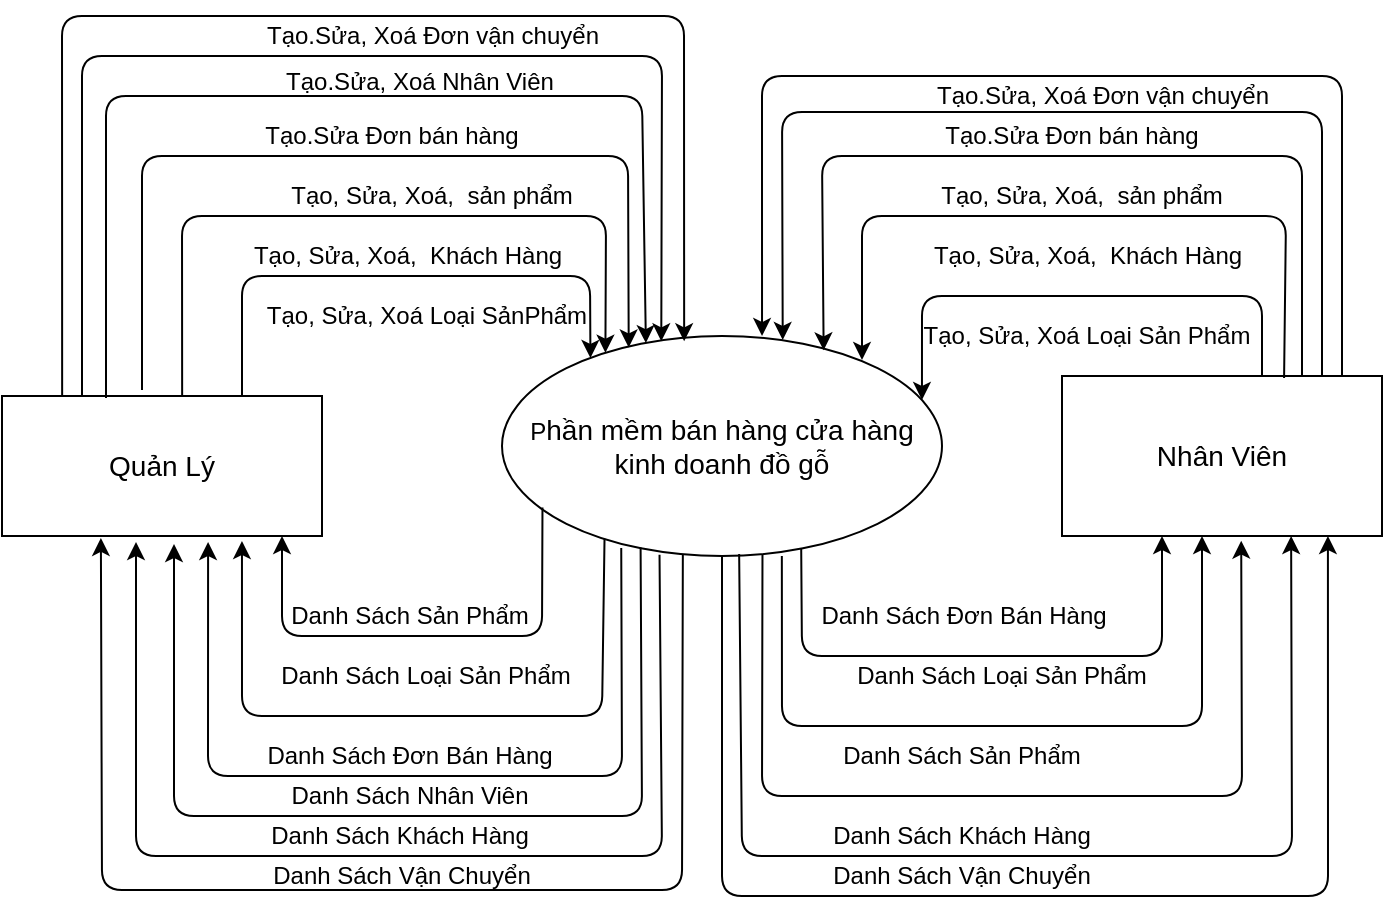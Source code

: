 <mxfile version="13.9.0" type="device"><diagram id="2A6FBW6yBZDBln0oNt5t" name="Page-1"><mxGraphModel dx="1384" dy="659" grid="1" gridSize="10" guides="1" tooltips="1" connect="1" arrows="1" fold="1" page="1" pageScale="1" pageWidth="827" pageHeight="1169" math="0" shadow="0"><root><mxCell id="0"/><mxCell id="1" parent="0"/><mxCell id="mTeRqC5lW75fGUgjefmi-1" value="P&lt;font style=&quot;font-size: 14px&quot;&gt;hần mềm bán hàng cửa hàng kinh doanh đồ gỗ&lt;/font&gt;" style="ellipse;whiteSpace=wrap;html=1;" parent="1" vertex="1"><mxGeometry x="390" y="290" width="220" height="110" as="geometry"/></mxCell><mxCell id="mTeRqC5lW75fGUgjefmi-2" value="&lt;font style=&quot;font-size: 14px&quot;&gt;Quản Lý&lt;/font&gt;" style="rounded=0;whiteSpace=wrap;html=1;" parent="1" vertex="1"><mxGeometry x="140" y="320" width="160" height="70" as="geometry"/></mxCell><mxCell id="mTeRqC5lW75fGUgjefmi-3" value="&lt;font style=&quot;font-size: 14px&quot;&gt;Nhân Viên&lt;/font&gt;" style="rounded=0;whiteSpace=wrap;html=1;" parent="1" vertex="1"><mxGeometry x="670" y="310" width="160" height="80" as="geometry"/></mxCell><mxCell id="mTeRqC5lW75fGUgjefmi-5" value="" style="endArrow=classic;html=1;entryX=0.875;entryY=1;entryDx=0;entryDy=0;entryPerimeter=0;exitX=0.233;exitY=0.921;exitDx=0;exitDy=0;exitPerimeter=0;" parent="1" source="mTeRqC5lW75fGUgjefmi-1" edge="1"><mxGeometry width="50" height="50" relative="1" as="geometry"><mxPoint x="440" y="410" as="sourcePoint"/><mxPoint x="259.98" y="392.52" as="targetPoint"/><Array as="points"><mxPoint x="440" y="480"/><mxPoint x="380" y="480"/><mxPoint x="260" y="480"/></Array></mxGeometry></mxCell><mxCell id="mTeRqC5lW75fGUgjefmi-6" value="" style="endArrow=classic;html=1;entryX=0.875;entryY=1;entryDx=0;entryDy=0;entryPerimeter=0;exitX=0.092;exitY=0.779;exitDx=0;exitDy=0;exitPerimeter=0;" parent="1" edge="1" source="mTeRqC5lW75fGUgjefmi-1"><mxGeometry width="50" height="50" relative="1" as="geometry"><mxPoint x="410.02" y="379.98" as="sourcePoint"/><mxPoint x="280" y="390" as="targetPoint"/><Array as="points"><mxPoint x="410" y="440"/><mxPoint x="280" y="440"/></Array></mxGeometry></mxCell><mxCell id="mTeRqC5lW75fGUgjefmi-8" value="Danh Sách Sản Phẩm" style="text;html=1;strokeColor=none;fillColor=none;align=center;verticalAlign=middle;whiteSpace=wrap;rounded=0;" parent="1" vertex="1"><mxGeometry x="274" y="420" width="140" height="20" as="geometry"/></mxCell><mxCell id="mTeRqC5lW75fGUgjefmi-11" value="Danh Sách Loại Sản Phẩm" style="text;html=1;strokeColor=none;fillColor=none;align=center;verticalAlign=middle;whiteSpace=wrap;rounded=0;" parent="1" vertex="1"><mxGeometry x="274" y="450" width="156" height="20" as="geometry"/></mxCell><mxCell id="mTeRqC5lW75fGUgjefmi-13" value="" style="endArrow=classic;html=1;entryX=0.644;entryY=1.043;entryDx=0;entryDy=0;entryPerimeter=0;exitX=0.271;exitY=0.964;exitDx=0;exitDy=0;exitPerimeter=0;" parent="1" source="mTeRqC5lW75fGUgjefmi-1" target="mTeRqC5lW75fGUgjefmi-2" edge="1"><mxGeometry width="50" height="50" relative="1" as="geometry"><mxPoint x="376.02" y="450" as="sourcePoint"/><mxPoint x="246" y="460.02" as="targetPoint"/><Array as="points"><mxPoint x="450" y="510"/><mxPoint x="243" y="510"/></Array></mxGeometry></mxCell><mxCell id="mTeRqC5lW75fGUgjefmi-14" value="Danh Sách Đơn Bán Hàng" style="text;html=1;strokeColor=none;fillColor=none;align=center;verticalAlign=middle;whiteSpace=wrap;rounded=0;" parent="1" vertex="1"><mxGeometry x="251" y="490.02" width="186" height="20" as="geometry"/></mxCell><mxCell id="mTeRqC5lW75fGUgjefmi-17" value="" style="endArrow=classic;html=1;exitX=0.315;exitY=0.961;exitDx=0;exitDy=0;exitPerimeter=0;" parent="1" edge="1" source="mTeRqC5lW75fGUgjefmi-1"><mxGeometry width="50" height="50" relative="1" as="geometry"><mxPoint x="460" y="400" as="sourcePoint"/><mxPoint x="226" y="394" as="targetPoint"/><Array as="points"><mxPoint x="460" y="530"/><mxPoint x="226" y="530.03"/></Array></mxGeometry></mxCell><mxCell id="mTeRqC5lW75fGUgjefmi-18" value="Danh Sách Nhân Viên" style="text;html=1;strokeColor=none;fillColor=none;align=center;verticalAlign=middle;whiteSpace=wrap;rounded=0;" parent="1" vertex="1"><mxGeometry x="274" y="510.02" width="140" height="20" as="geometry"/></mxCell><mxCell id="mTeRqC5lW75fGUgjefmi-25" value="Danh Sách Loại Sản Phẩm" style="text;html=1;strokeColor=none;fillColor=none;align=center;verticalAlign=middle;whiteSpace=wrap;rounded=0;" parent="1" vertex="1"><mxGeometry x="560" y="450" width="160" height="20" as="geometry"/></mxCell><mxCell id="mTeRqC5lW75fGUgjefmi-27" value="Danh Sách Đơn Bán Hàng" style="text;html=1;strokeColor=none;fillColor=none;align=center;verticalAlign=middle;whiteSpace=wrap;rounded=0;" parent="1" vertex="1"><mxGeometry x="528" y="420.0" width="186" height="20" as="geometry"/></mxCell><mxCell id="mTeRqC5lW75fGUgjefmi-28" value="" style="endArrow=classic;html=1;entryX=0.731;entryY=0.065;entryDx=0;entryDy=0;entryPerimeter=0;" parent="1" target="mTeRqC5lW75fGUgjefmi-1" edge="1"><mxGeometry width="50" height="50" relative="1" as="geometry"><mxPoint x="790" y="310" as="sourcePoint"/><mxPoint x="550" y="290" as="targetPoint"/><Array as="points"><mxPoint x="790" y="200"/><mxPoint x="550" y="200"/></Array></mxGeometry></mxCell><mxCell id="mTeRqC5lW75fGUgjefmi-29" value="" style="endArrow=classic;html=1;entryX=0.909;entryY=0.2;entryDx=0;entryDy=0;entryPerimeter=0;exitX=0.694;exitY=0.012;exitDx=0;exitDy=0;exitPerimeter=0;" parent="1" edge="1" source="mTeRqC5lW75fGUgjefmi-3"><mxGeometry width="50" height="50" relative="1" as="geometry"><mxPoint x="760" y="310" as="sourcePoint"/><mxPoint x="570" y="302" as="targetPoint"/><Array as="points"><mxPoint x="782" y="230"/><mxPoint x="660" y="230"/><mxPoint x="570" y="230"/></Array></mxGeometry></mxCell><mxCell id="mTeRqC5lW75fGUgjefmi-38" value="" style="endArrow=classic;html=1;entryX=0.201;entryY=0.1;entryDx=0;entryDy=0;entryPerimeter=0;exitX=0.75;exitY=0;exitDx=0;exitDy=0;" parent="1" source="mTeRqC5lW75fGUgjefmi-2" target="mTeRqC5lW75fGUgjefmi-1" edge="1"><mxGeometry width="50" height="50" relative="1" as="geometry"><mxPoint x="260" y="310" as="sourcePoint"/><mxPoint x="290" y="230" as="targetPoint"/><Array as="points"><mxPoint x="260" y="260"/><mxPoint x="434" y="260"/></Array></mxGeometry></mxCell><mxCell id="mTeRqC5lW75fGUgjefmi-39" value="" style="endArrow=classic;html=1;entryX=0.235;entryY=0.076;entryDx=0;entryDy=0;entryPerimeter=0;exitX=0.563;exitY=0;exitDx=0;exitDy=0;exitPerimeter=0;" parent="1" source="mTeRqC5lW75fGUgjefmi-2" target="mTeRqC5lW75fGUgjefmi-1" edge="1"><mxGeometry width="50" height="50" relative="1" as="geometry"><mxPoint x="220" y="310" as="sourcePoint"/><mxPoint x="360" y="190" as="targetPoint"/><Array as="points"><mxPoint x="230" y="230"/><mxPoint x="442" y="230"/></Array></mxGeometry></mxCell><mxCell id="mTeRqC5lW75fGUgjefmi-40" value="" style="endArrow=classic;html=1;entryX=0.288;entryY=0.052;entryDx=0;entryDy=0;entryPerimeter=0;" parent="1" target="mTeRqC5lW75fGUgjefmi-1" edge="1"><mxGeometry width="50" height="50" relative="1" as="geometry"><mxPoint x="210" y="317" as="sourcePoint"/><mxPoint x="453" y="292" as="targetPoint"/><Array as="points"><mxPoint x="210" y="200"/><mxPoint x="453" y="200"/></Array></mxGeometry></mxCell><mxCell id="mTeRqC5lW75fGUgjefmi-44" value="" style="endArrow=classic;html=1;exitX=0.325;exitY=0.014;exitDx=0;exitDy=0;exitPerimeter=0;entryX=0.327;entryY=0.032;entryDx=0;entryDy=0;entryPerimeter=0;" parent="1" source="mTeRqC5lW75fGUgjefmi-2" edge="1" target="mTeRqC5lW75fGUgjefmi-1"><mxGeometry width="50" height="50" relative="1" as="geometry"><mxPoint x="190" y="310" as="sourcePoint"/><mxPoint x="500" y="288" as="targetPoint"/><Array as="points"><mxPoint x="192" y="170"/><mxPoint x="460" y="170"/></Array></mxGeometry></mxCell><mxCell id="mTeRqC5lW75fGUgjefmi-46" value="Danh Sách Sản Phẩm" style="text;html=1;strokeColor=none;fillColor=none;align=center;verticalAlign=middle;whiteSpace=wrap;rounded=0;" parent="1" vertex="1"><mxGeometry x="550" y="490.02" width="140" height="20" as="geometry"/></mxCell><mxCell id="mTeRqC5lW75fGUgjefmi-47" value="" style="endArrow=classic;html=1;entryX=0.909;entryY=0.2;entryDx=0;entryDy=0;entryPerimeter=0;fontStyle=1" parent="1" edge="1"><mxGeometry width="50" height="50" relative="1" as="geometry"><mxPoint x="770" y="310" as="sourcePoint"/><mxPoint x="599.98" y="322" as="targetPoint"/><Array as="points"><mxPoint x="770" y="270"/><mxPoint x="600" y="270"/></Array></mxGeometry></mxCell><mxCell id="mTeRqC5lW75fGUgjefmi-48" value="Danh Sách Khách Hàng" style="text;html=1;strokeColor=none;fillColor=none;align=center;verticalAlign=middle;whiteSpace=wrap;rounded=0;" parent="1" vertex="1"><mxGeometry x="550" y="530.02" width="140" height="20" as="geometry"/></mxCell><mxCell id="mTeRqC5lW75fGUgjefmi-49" value="" style="endArrow=classic;html=1;fontStyle=1;entryX=0.638;entryY=0.018;entryDx=0;entryDy=0;entryPerimeter=0;" parent="1" target="mTeRqC5lW75fGUgjefmi-1" edge="1"><mxGeometry width="50" height="50" relative="1" as="geometry"><mxPoint x="800" y="310" as="sourcePoint"/><mxPoint x="529" y="287" as="targetPoint"/><Array as="points"><mxPoint x="800" y="178"/><mxPoint x="530.02" y="178"/></Array></mxGeometry></mxCell><mxCell id="mTeRqC5lW75fGUgjefmi-54" value="" style="endArrow=classic;html=1;exitX=0.68;exitY=0.964;exitDx=0;exitDy=0;exitPerimeter=0;" parent="1" source="mTeRqC5lW75fGUgjefmi-1" edge="1"><mxGeometry width="50" height="50" relative="1" as="geometry"><mxPoint x="510" y="480" as="sourcePoint"/><mxPoint x="720" y="390" as="targetPoint"/><Array as="points"><mxPoint x="540" y="450"/><mxPoint x="720" y="450"/></Array></mxGeometry></mxCell><mxCell id="mTeRqC5lW75fGUgjefmi-55" value="" style="endArrow=classic;html=1;exitX=0.636;exitY=1;exitDx=0;exitDy=0;exitPerimeter=0;" parent="1" source="mTeRqC5lW75fGUgjefmi-1" edge="1"><mxGeometry width="50" height="50" relative="1" as="geometry"><mxPoint x="530.04" y="435" as="sourcePoint"/><mxPoint x="740" y="390" as="targetPoint"/><Array as="points"><mxPoint x="530" y="485"/><mxPoint x="740" y="485"/></Array></mxGeometry></mxCell><mxCell id="mTeRqC5lW75fGUgjefmi-59" value="" style="endArrow=classic;html=1;entryX=0.56;entryY=1.031;entryDx=0;entryDy=0;entryPerimeter=0;exitX=0.592;exitY=0.991;exitDx=0;exitDy=0;exitPerimeter=0;" parent="1" edge="1" source="mTeRqC5lW75fGUgjefmi-1"><mxGeometry width="50" height="50" relative="1" as="geometry"><mxPoint x="495.38" y="404.07" as="sourcePoint"/><mxPoint x="759.6" y="392.325" as="targetPoint"/><Array as="points"><mxPoint x="520" y="520"/><mxPoint x="760" y="520"/></Array></mxGeometry></mxCell><mxCell id="mTeRqC5lW75fGUgjefmi-60" value="" style="endArrow=classic;html=1;entryX=0.716;entryY=1;entryDx=0;entryDy=0;entryPerimeter=0;exitX=0.539;exitY=0.991;exitDx=0;exitDy=0;exitPerimeter=0;" parent="1" source="mTeRqC5lW75fGUgjefmi-1" target="mTeRqC5lW75fGUgjefmi-3" edge="1"><mxGeometry width="50" height="50" relative="1" as="geometry"><mxPoint x="510" y="403" as="sourcePoint"/><mxPoint x="784.6" y="422.345" as="targetPoint"/><Array as="points"><mxPoint x="510" y="550"/><mxPoint x="785" y="550.02"/></Array></mxGeometry></mxCell><mxCell id="Kb-TqhiNNicUGR3zVYlZ-3" value="" style="endArrow=classic;html=1;exitX=0.358;exitY=0.994;exitDx=0;exitDy=0;exitPerimeter=0;" parent="1" source="mTeRqC5lW75fGUgjefmi-1" edge="1"><mxGeometry width="50" height="50" relative="1" as="geometry"><mxPoint x="474.08" y="419.99" as="sourcePoint"/><mxPoint x="207" y="393" as="targetPoint"/><Array as="points"><mxPoint x="470" y="550"/><mxPoint x="207" y="550"/></Array></mxGeometry></mxCell><mxCell id="Kb-TqhiNNicUGR3zVYlZ-4" value="Danh Sách Khách Hàng" style="text;html=1;strokeColor=none;fillColor=none;align=center;verticalAlign=middle;whiteSpace=wrap;rounded=0;" parent="1" vertex="1"><mxGeometry x="269" y="530.02" width="140" height="20" as="geometry"/></mxCell><mxCell id="Kb-TqhiNNicUGR3zVYlZ-6" value="" style="endArrow=classic;html=1;exitX=0.25;exitY=0;exitDx=0;exitDy=0;entryX=0.362;entryY=0.024;entryDx=0;entryDy=0;entryPerimeter=0;" parent="1" source="mTeRqC5lW75fGUgjefmi-2" edge="1" target="mTeRqC5lW75fGUgjefmi-1"><mxGeometry width="50" height="50" relative="1" as="geometry"><mxPoint x="180" y="310" as="sourcePoint"/><mxPoint x="520" y="290" as="targetPoint"/><Array as="points"><mxPoint x="180" y="150"/><mxPoint x="470" y="150"/></Array></mxGeometry></mxCell><mxCell id="t4EhD93TyCpY5L4-rS6u-4" value="&lt;div&gt;Tạo, Sửa, Xoá Loại SảnPhẩm&lt;br&gt;&lt;/div&gt;" style="text;html=1;strokeColor=none;fillColor=none;align=center;verticalAlign=middle;whiteSpace=wrap;rounded=0;" parent="1" vertex="1"><mxGeometry x="260" y="270" width="185" height="20" as="geometry"/></mxCell><mxCell id="t4EhD93TyCpY5L4-rS6u-5" value="Tạo, Sửa, Xoá,&amp;nbsp; Khách Hàng" style="text;html=1;strokeColor=none;fillColor=none;align=center;verticalAlign=middle;whiteSpace=wrap;rounded=0;" parent="1" vertex="1"><mxGeometry x="260" y="240" width="166" height="20" as="geometry"/></mxCell><mxCell id="t4EhD93TyCpY5L4-rS6u-6" value="&lt;div&gt;Tạo, Sửa, Xoá,&amp;nbsp; sản phẩm&lt;/div&gt;" style="text;html=1;strokeColor=none;fillColor=none;align=center;verticalAlign=middle;whiteSpace=wrap;rounded=0;" parent="1" vertex="1"><mxGeometry x="265" y="210" width="180" height="20" as="geometry"/></mxCell><mxCell id="t4EhD93TyCpY5L4-rS6u-7" value="&lt;div&gt;Tạo.Sửa Đơn bán hàng&lt;br&gt;&lt;/div&gt;" style="text;html=1;strokeColor=none;fillColor=none;align=center;verticalAlign=middle;whiteSpace=wrap;rounded=0;" parent="1" vertex="1"><mxGeometry x="260" y="180" width="150" height="20" as="geometry"/></mxCell><mxCell id="t4EhD93TyCpY5L4-rS6u-8" value="&lt;div&gt;Tạo.Sửa, Xoá Nhân Viên&lt;/div&gt;&lt;div&gt;&lt;br&gt;&lt;/div&gt;" style="text;html=1;strokeColor=none;fillColor=none;align=center;verticalAlign=middle;whiteSpace=wrap;rounded=0;" parent="1" vertex="1"><mxGeometry x="274" y="160" width="150" height="20" as="geometry"/></mxCell><mxCell id="yzOEGY1AP5MzTX77NGlR-1" value="" style="endArrow=classic;html=1;exitX=0.411;exitY=0.994;exitDx=0;exitDy=0;exitPerimeter=0;entryX=0.309;entryY=1.014;entryDx=0;entryDy=0;entryPerimeter=0;" edge="1" parent="1" source="mTeRqC5lW75fGUgjefmi-1" target="mTeRqC5lW75fGUgjefmi-2"><mxGeometry width="50" height="50" relative="1" as="geometry"><mxPoint x="451.76" y="416.34" as="sourcePoint"/><mxPoint x="190" y="410" as="targetPoint"/><Array as="points"><mxPoint x="480" y="567"/><mxPoint x="190" y="567"/></Array></mxGeometry></mxCell><mxCell id="yzOEGY1AP5MzTX77NGlR-2" value="Danh Sách Vận Chuyển" style="text;html=1;strokeColor=none;fillColor=none;align=center;verticalAlign=middle;whiteSpace=wrap;rounded=0;" vertex="1" parent="1"><mxGeometry x="270" y="550" width="140" height="20" as="geometry"/></mxCell><mxCell id="yzOEGY1AP5MzTX77NGlR-3" value="" style="endArrow=classic;html=1;exitX=0.188;exitY=0;exitDx=0;exitDy=0;entryX=0.414;entryY=0.024;entryDx=0;entryDy=0;entryPerimeter=0;exitPerimeter=0;" edge="1" parent="1" source="mTeRqC5lW75fGUgjefmi-2" target="mTeRqC5lW75fGUgjefmi-1"><mxGeometry width="50" height="50" relative="1" as="geometry"><mxPoint x="190" y="305" as="sourcePoint"/><mxPoint x="479.64" y="277.64" as="targetPoint"/><Array as="points"><mxPoint x="170" y="130"/><mxPoint x="481" y="130"/></Array></mxGeometry></mxCell><mxCell id="yzOEGY1AP5MzTX77NGlR-5" value="&lt;div&gt;Tạo.Sửa, Xoá Đơn vận chuyển&lt;br&gt;&lt;/div&gt;" style="text;html=1;strokeColor=none;fillColor=none;align=center;verticalAlign=middle;whiteSpace=wrap;rounded=0;" vertex="1" parent="1"><mxGeometry x="264.5" y="130" width="181" height="20" as="geometry"/></mxCell><mxCell id="yzOEGY1AP5MzTX77NGlR-7" value="&lt;div&gt;Tạo, Sửa, Xoá Loại Sản Phẩm&lt;br&gt;&lt;/div&gt;" style="text;html=1;strokeColor=none;fillColor=none;align=center;verticalAlign=middle;whiteSpace=wrap;rounded=0;" vertex="1" parent="1"><mxGeometry x="590" y="280" width="185" height="20" as="geometry"/></mxCell><mxCell id="yzOEGY1AP5MzTX77NGlR-8" value="Tạo, Sửa, Xoá,&amp;nbsp; Khách Hàng" style="text;html=1;strokeColor=none;fillColor=none;align=center;verticalAlign=middle;whiteSpace=wrap;rounded=0;" vertex="1" parent="1"><mxGeometry x="599.5" y="240" width="166" height="20" as="geometry"/></mxCell><mxCell id="yzOEGY1AP5MzTX77NGlR-9" value="&lt;div&gt;Tạo, Sửa, Xoá,&amp;nbsp; sản phẩm&lt;/div&gt;" style="text;html=1;strokeColor=none;fillColor=none;align=center;verticalAlign=middle;whiteSpace=wrap;rounded=0;" vertex="1" parent="1"><mxGeometry x="590" y="210" width="180" height="20" as="geometry"/></mxCell><mxCell id="yzOEGY1AP5MzTX77NGlR-10" value="&lt;div&gt;Tạo.Sửa Đơn bán hàng&lt;br&gt;&lt;/div&gt;" style="text;html=1;strokeColor=none;fillColor=none;align=center;verticalAlign=middle;whiteSpace=wrap;rounded=0;" vertex="1" parent="1"><mxGeometry x="599.5" y="180" width="150" height="20" as="geometry"/></mxCell><mxCell id="yzOEGY1AP5MzTX77NGlR-13" value="" style="endArrow=classic;html=1;entryX=0.591;entryY=0;entryDx=0;entryDy=0;entryPerimeter=0;fontStyle=1;exitX=0.875;exitY=0;exitDx=0;exitDy=0;exitPerimeter=0;" edge="1" parent="1" source="mTeRqC5lW75fGUgjefmi-3" target="mTeRqC5lW75fGUgjefmi-1"><mxGeometry width="50" height="50" relative="1" as="geometry"><mxPoint x="790.52" y="300" as="sourcePoint"/><mxPoint x="520" y="277.36" as="targetPoint"/><Array as="points"><mxPoint x="810" y="160"/><mxPoint x="520" y="160"/></Array></mxGeometry></mxCell><mxCell id="yzOEGY1AP5MzTX77NGlR-14" value="&lt;div&gt;Tạo.Sửa, Xoá Đơn vận chuyển&lt;br&gt;&lt;/div&gt;" style="text;html=1;strokeColor=none;fillColor=none;align=center;verticalAlign=middle;whiteSpace=wrap;rounded=0;" vertex="1" parent="1"><mxGeometry x="599.5" y="160" width="181" height="20" as="geometry"/></mxCell><mxCell id="yzOEGY1AP5MzTX77NGlR-15" value="" style="endArrow=classic;html=1;exitX=0.5;exitY=1;exitDx=0;exitDy=0;entryX=0.831;entryY=1;entryDx=0;entryDy=0;entryPerimeter=0;" edge="1" parent="1" source="mTeRqC5lW75fGUgjefmi-1" target="mTeRqC5lW75fGUgjefmi-3"><mxGeometry width="50" height="50" relative="1" as="geometry"><mxPoint x="528" y="422.98" as="sourcePoint"/><mxPoint x="802.56" y="409.98" as="targetPoint"/><Array as="points"><mxPoint x="500" y="570"/><mxPoint x="803" y="570"/></Array></mxGeometry></mxCell><mxCell id="yzOEGY1AP5MzTX77NGlR-16" value="Danh Sách Vận Chuyển" style="text;html=1;strokeColor=none;fillColor=none;align=center;verticalAlign=middle;whiteSpace=wrap;rounded=0;" vertex="1" parent="1"><mxGeometry x="550" y="550.02" width="140" height="20" as="geometry"/></mxCell></root></mxGraphModel></diagram></mxfile>